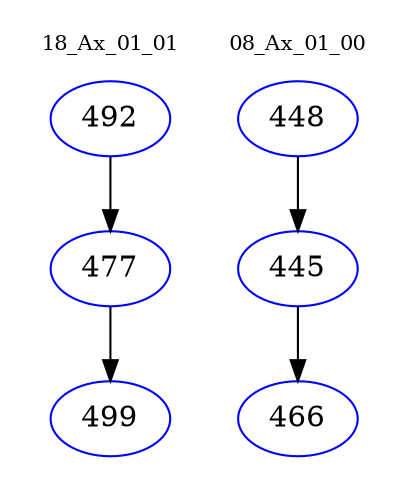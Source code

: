 digraph{
subgraph cluster_0 {
color = white
label = "18_Ax_01_01";
fontsize=10;
T0_492 [label="492", color="blue"]
T0_492 -> T0_477 [color="black"]
T0_477 [label="477", color="blue"]
T0_477 -> T0_499 [color="black"]
T0_499 [label="499", color="blue"]
}
subgraph cluster_1 {
color = white
label = "08_Ax_01_00";
fontsize=10;
T1_448 [label="448", color="blue"]
T1_448 -> T1_445 [color="black"]
T1_445 [label="445", color="blue"]
T1_445 -> T1_466 [color="black"]
T1_466 [label="466", color="blue"]
}
}
